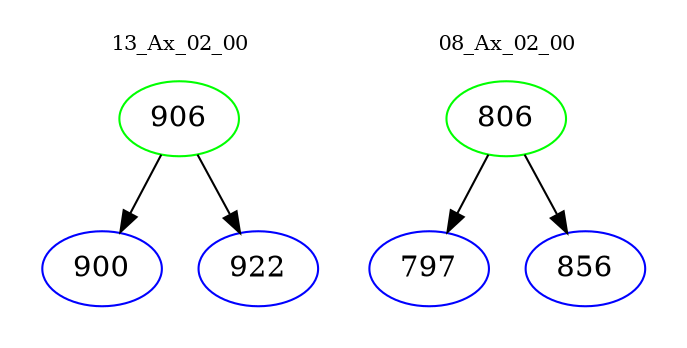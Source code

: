 digraph{
subgraph cluster_0 {
color = white
label = "13_Ax_02_00";
fontsize=10;
T0_906 [label="906", color="green"]
T0_906 -> T0_900 [color="black"]
T0_900 [label="900", color="blue"]
T0_906 -> T0_922 [color="black"]
T0_922 [label="922", color="blue"]
}
subgraph cluster_1 {
color = white
label = "08_Ax_02_00";
fontsize=10;
T1_806 [label="806", color="green"]
T1_806 -> T1_797 [color="black"]
T1_797 [label="797", color="blue"]
T1_806 -> T1_856 [color="black"]
T1_856 [label="856", color="blue"]
}
}
